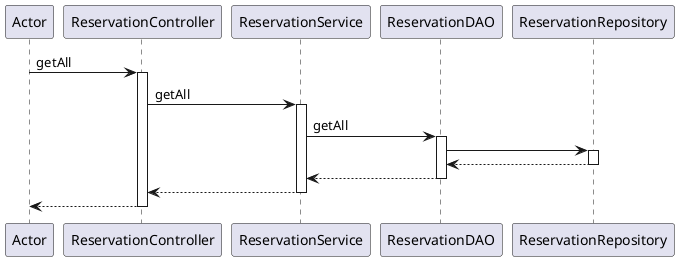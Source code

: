 @startuml
participant Actor
Actor -> ReservationController : getAll
activate ReservationController

ReservationController -> ReservationService: getAll
activate ReservationService

ReservationService -> ReservationDAO: getAll
activate ReservationDAO

ReservationDAO -> ReservationRepository
activate ReservationRepository

ReservationRepository --> ReservationDAO
deactivate ReservationRepository

ReservationDAO --> ReservationService
deactivate ReservationDAO

ReservationService --> ReservationController
deactivate ReservationService

return
@enduml
